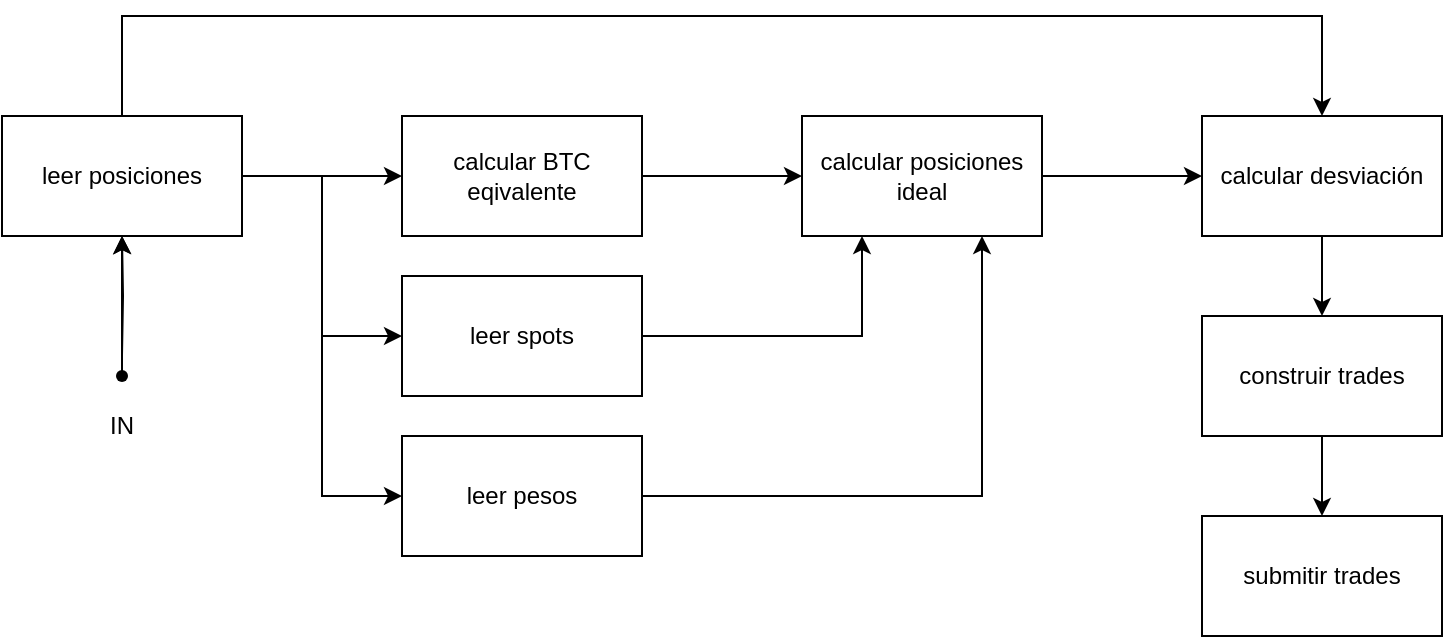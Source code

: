<mxfile version="20.2.3" type="device"><diagram id="kgpKYQtTHZ0yAKxKKP6v" name="Main"><mxGraphModel dx="1102" dy="865" grid="1" gridSize="10" guides="1" tooltips="1" connect="1" arrows="1" fold="1" page="1" pageScale="1" pageWidth="850" pageHeight="1100" math="0" shadow="0"><root><mxCell id="0"/><mxCell id="1" parent="0"/><mxCell id="-lOVLa_yhIWLkalHOCLN-29" value="" style="edgeStyle=orthogonalEdgeStyle;rounded=0;orthogonalLoop=1;jettySize=auto;html=1;entryX=0;entryY=0.5;entryDx=0;entryDy=0;" parent="1" source="-lOVLa_yhIWLkalHOCLN-24" target="-lOVLa_yhIWLkalHOCLN-31" edge="1"><mxGeometry relative="1" as="geometry"/></mxCell><mxCell id="-lOVLa_yhIWLkalHOCLN-43" value="" style="edgeStyle=orthogonalEdgeStyle;rounded=0;orthogonalLoop=1;jettySize=auto;html=1;entryX=0.5;entryY=0;entryDx=0;entryDy=0;exitX=0.5;exitY=0;exitDx=0;exitDy=0;" parent="1" source="-lOVLa_yhIWLkalHOCLN-24" target="-lOVLa_yhIWLkalHOCLN-40" edge="1"><mxGeometry relative="1" as="geometry"><mxPoint x="280" y="140" as="targetPoint"/><Array as="points"><mxPoint x="280" y="200"/><mxPoint x="880" y="200"/></Array></mxGeometry></mxCell><mxCell id="-lOVLa_yhIWLkalHOCLN-24" value="leer posiciones" style="rounded=0;whiteSpace=wrap;html=1;" parent="1" vertex="1"><mxGeometry x="220" y="250" width="120" height="60" as="geometry"/></mxCell><mxCell id="-lOVLa_yhIWLkalHOCLN-27" value="" style="edgeStyle=orthogonalEdgeStyle;rounded=0;orthogonalLoop=1;jettySize=auto;html=1;entryX=0.5;entryY=1;entryDx=0;entryDy=0;" parent="1" target="-lOVLa_yhIWLkalHOCLN-24" edge="1"><mxGeometry relative="1" as="geometry"><mxPoint x="280" y="370" as="sourcePoint"/></mxGeometry></mxCell><mxCell id="-lOVLa_yhIWLkalHOCLN-48" value="" style="edgeStyle=orthogonalEdgeStyle;rounded=0;orthogonalLoop=1;jettySize=auto;html=1;exitX=0.55;exitY=0.675;exitDx=0;exitDy=0;exitPerimeter=0;" parent="1" source="-lOVLa_yhIWLkalHOCLN-25" target="-lOVLa_yhIWLkalHOCLN-24" edge="1"><mxGeometry relative="1" as="geometry"/></mxCell><mxCell id="-lOVLa_yhIWLkalHOCLN-25" value="" style="shape=waypoint;sketch=0;size=6;pointerEvents=1;points=[];fillColor=default;resizable=0;rotatable=0;perimeter=centerPerimeter;snapToPoint=1;rounded=0;" parent="1" vertex="1"><mxGeometry x="260" y="360" width="40" height="40" as="geometry"/></mxCell><mxCell id="-lOVLa_yhIWLkalHOCLN-35" value="" style="edgeStyle=orthogonalEdgeStyle;rounded=0;orthogonalLoop=1;jettySize=auto;html=1;" parent="1" source="-lOVLa_yhIWLkalHOCLN-28" target="-lOVLa_yhIWLkalHOCLN-34" edge="1"><mxGeometry relative="1" as="geometry"/></mxCell><mxCell id="-lOVLa_yhIWLkalHOCLN-28" value="calcular BTC eqivalente" style="whiteSpace=wrap;html=1;rounded=0;" parent="1" vertex="1"><mxGeometry x="420" y="250" width="120" height="60" as="geometry"/></mxCell><mxCell id="-lOVLa_yhIWLkalHOCLN-37" value="" style="edgeStyle=orthogonalEdgeStyle;rounded=0;orthogonalLoop=1;jettySize=auto;html=1;entryX=0.25;entryY=1;entryDx=0;entryDy=0;" parent="1" source="-lOVLa_yhIWLkalHOCLN-30" target="-lOVLa_yhIWLkalHOCLN-34" edge="1"><mxGeometry relative="1" as="geometry"><mxPoint x="680" y="360" as="targetPoint"/></mxGeometry></mxCell><mxCell id="-lOVLa_yhIWLkalHOCLN-30" value="leer spots" style="whiteSpace=wrap;html=1;rounded=0;" parent="1" vertex="1"><mxGeometry x="420" y="330" width="120" height="60" as="geometry"/></mxCell><mxCell id="-lOVLa_yhIWLkalHOCLN-39" value="" style="edgeStyle=orthogonalEdgeStyle;rounded=0;orthogonalLoop=1;jettySize=auto;html=1;entryX=0.75;entryY=1;entryDx=0;entryDy=0;" parent="1" source="-lOVLa_yhIWLkalHOCLN-31" target="-lOVLa_yhIWLkalHOCLN-34" edge="1"><mxGeometry relative="1" as="geometry"><mxPoint x="680" y="440" as="targetPoint"/></mxGeometry></mxCell><mxCell id="-lOVLa_yhIWLkalHOCLN-31" value="leer pesos" style="whiteSpace=wrap;html=1;rounded=0;" parent="1" vertex="1"><mxGeometry x="420" y="410" width="120" height="60" as="geometry"/></mxCell><mxCell id="-lOVLa_yhIWLkalHOCLN-32" value="" style="edgeStyle=orthogonalEdgeStyle;rounded=0;orthogonalLoop=1;jettySize=auto;html=1;entryX=0;entryY=0.5;entryDx=0;entryDy=0;exitX=1;exitY=0.5;exitDx=0;exitDy=0;" parent="1" source="-lOVLa_yhIWLkalHOCLN-24" target="-lOVLa_yhIWLkalHOCLN-30" edge="1"><mxGeometry relative="1" as="geometry"><mxPoint x="350" y="290" as="sourcePoint"/><mxPoint x="430" y="450" as="targetPoint"/></mxGeometry></mxCell><mxCell id="-lOVLa_yhIWLkalHOCLN-33" value="" style="edgeStyle=orthogonalEdgeStyle;rounded=0;orthogonalLoop=1;jettySize=auto;html=1;entryX=0;entryY=0.5;entryDx=0;entryDy=0;exitX=1;exitY=0.5;exitDx=0;exitDy=0;" parent="1" source="-lOVLa_yhIWLkalHOCLN-24" target="-lOVLa_yhIWLkalHOCLN-28" edge="1"><mxGeometry relative="1" as="geometry"><mxPoint x="350" y="290" as="sourcePoint"/><mxPoint x="430" y="370" as="targetPoint"/></mxGeometry></mxCell><mxCell id="-lOVLa_yhIWLkalHOCLN-41" value="" style="edgeStyle=orthogonalEdgeStyle;rounded=0;orthogonalLoop=1;jettySize=auto;html=1;" parent="1" source="-lOVLa_yhIWLkalHOCLN-34" target="-lOVLa_yhIWLkalHOCLN-40" edge="1"><mxGeometry relative="1" as="geometry"/></mxCell><mxCell id="-lOVLa_yhIWLkalHOCLN-34" value="calcular posiciones ideal" style="whiteSpace=wrap;html=1;rounded=0;" parent="1" vertex="1"><mxGeometry x="620" y="250" width="120" height="60" as="geometry"/></mxCell><mxCell id="-lOVLa_yhIWLkalHOCLN-45" value="" style="edgeStyle=orthogonalEdgeStyle;rounded=0;orthogonalLoop=1;jettySize=auto;html=1;" parent="1" source="-lOVLa_yhIWLkalHOCLN-40" target="-lOVLa_yhIWLkalHOCLN-44" edge="1"><mxGeometry relative="1" as="geometry"/></mxCell><mxCell id="-lOVLa_yhIWLkalHOCLN-40" value="calcular desviación" style="whiteSpace=wrap;html=1;rounded=0;" parent="1" vertex="1"><mxGeometry x="820" y="250" width="120" height="60" as="geometry"/></mxCell><mxCell id="-lOVLa_yhIWLkalHOCLN-47" value="" style="edgeStyle=orthogonalEdgeStyle;rounded=0;orthogonalLoop=1;jettySize=auto;html=1;" parent="1" source="-lOVLa_yhIWLkalHOCLN-44" target="-lOVLa_yhIWLkalHOCLN-46" edge="1"><mxGeometry relative="1" as="geometry"/></mxCell><mxCell id="-lOVLa_yhIWLkalHOCLN-44" value="construir trades" style="whiteSpace=wrap;html=1;rounded=0;" parent="1" vertex="1"><mxGeometry x="820" y="350" width="120" height="60" as="geometry"/></mxCell><mxCell id="-lOVLa_yhIWLkalHOCLN-46" value="submitir trades" style="whiteSpace=wrap;html=1;rounded=0;" parent="1" vertex="1"><mxGeometry x="820" y="450" width="120" height="60" as="geometry"/></mxCell><mxCell id="-lOVLa_yhIWLkalHOCLN-49" value="IN" style="text;html=1;strokeColor=none;fillColor=none;align=center;verticalAlign=middle;whiteSpace=wrap;rounded=0;" parent="1" vertex="1"><mxGeometry x="250" y="390" width="60" height="30" as="geometry"/></mxCell></root></mxGraphModel></diagram></mxfile>